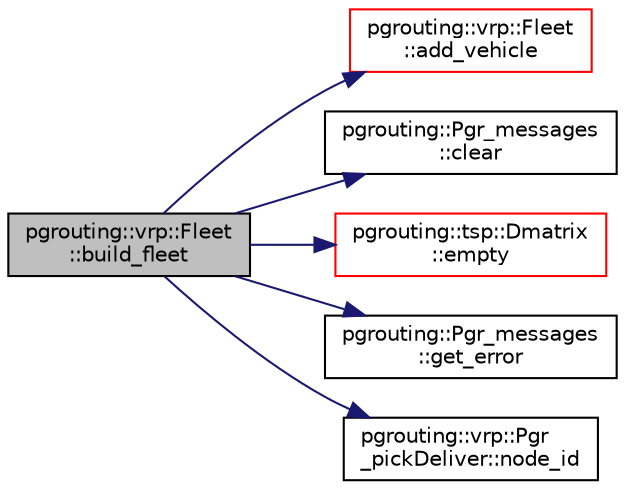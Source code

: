 digraph "pgrouting::vrp::Fleet::build_fleet"
{
  edge [fontname="Helvetica",fontsize="10",labelfontname="Helvetica",labelfontsize="10"];
  node [fontname="Helvetica",fontsize="10",shape=record];
  rankdir="LR";
  Node39 [label="pgrouting::vrp::Fleet\l::build_fleet",height=0.2,width=0.4,color="black", fillcolor="grey75", style="filled", fontcolor="black"];
  Node39 -> Node40 [color="midnightblue",fontsize="10",style="solid",fontname="Helvetica"];
  Node40 [label="pgrouting::vrp::Fleet\l::add_vehicle",height=0.2,width=0.4,color="red", fillcolor="white", style="filled",URL="$classpgrouting_1_1vrp_1_1Fleet.html#ac6175454144f3417e7fd582b87eabc52"];
  Node39 -> Node51 [color="midnightblue",fontsize="10",style="solid",fontname="Helvetica"];
  Node51 [label="pgrouting::Pgr_messages\l::clear",height=0.2,width=0.4,color="black", fillcolor="white", style="filled",URL="$classpgrouting_1_1Pgr__messages.html#a99a9dde300a4a8e5ce8abc8b0560b9f8",tooltip="clear "];
  Node39 -> Node52 [color="midnightblue",fontsize="10",style="solid",fontname="Helvetica"];
  Node52 [label="pgrouting::tsp::Dmatrix\l::empty",height=0.2,width=0.4,color="red", fillcolor="white", style="filled",URL="$classpgrouting_1_1tsp_1_1Dmatrix.html#a1df703d856688be795d3f2d05a690277"];
  Node39 -> Node54 [color="midnightblue",fontsize="10",style="solid",fontname="Helvetica"];
  Node54 [label="pgrouting::Pgr_messages\l::get_error",height=0.2,width=0.4,color="black", fillcolor="white", style="filled",URL="$classpgrouting_1_1Pgr__messages.html#a7f6fd9736d46b81a91df0c465d363547",tooltip="get_error "];
  Node39 -> Node55 [color="midnightblue",fontsize="10",style="solid",fontname="Helvetica"];
  Node55 [label="pgrouting::vrp::Pgr\l_pickDeliver::node_id",height=0.2,width=0.4,color="black", fillcolor="white", style="filled",URL="$classpgrouting_1_1vrp_1_1Pgr__pickDeliver.html#a512937fe4b72890a7834abb0bd7e5f45"];
}
